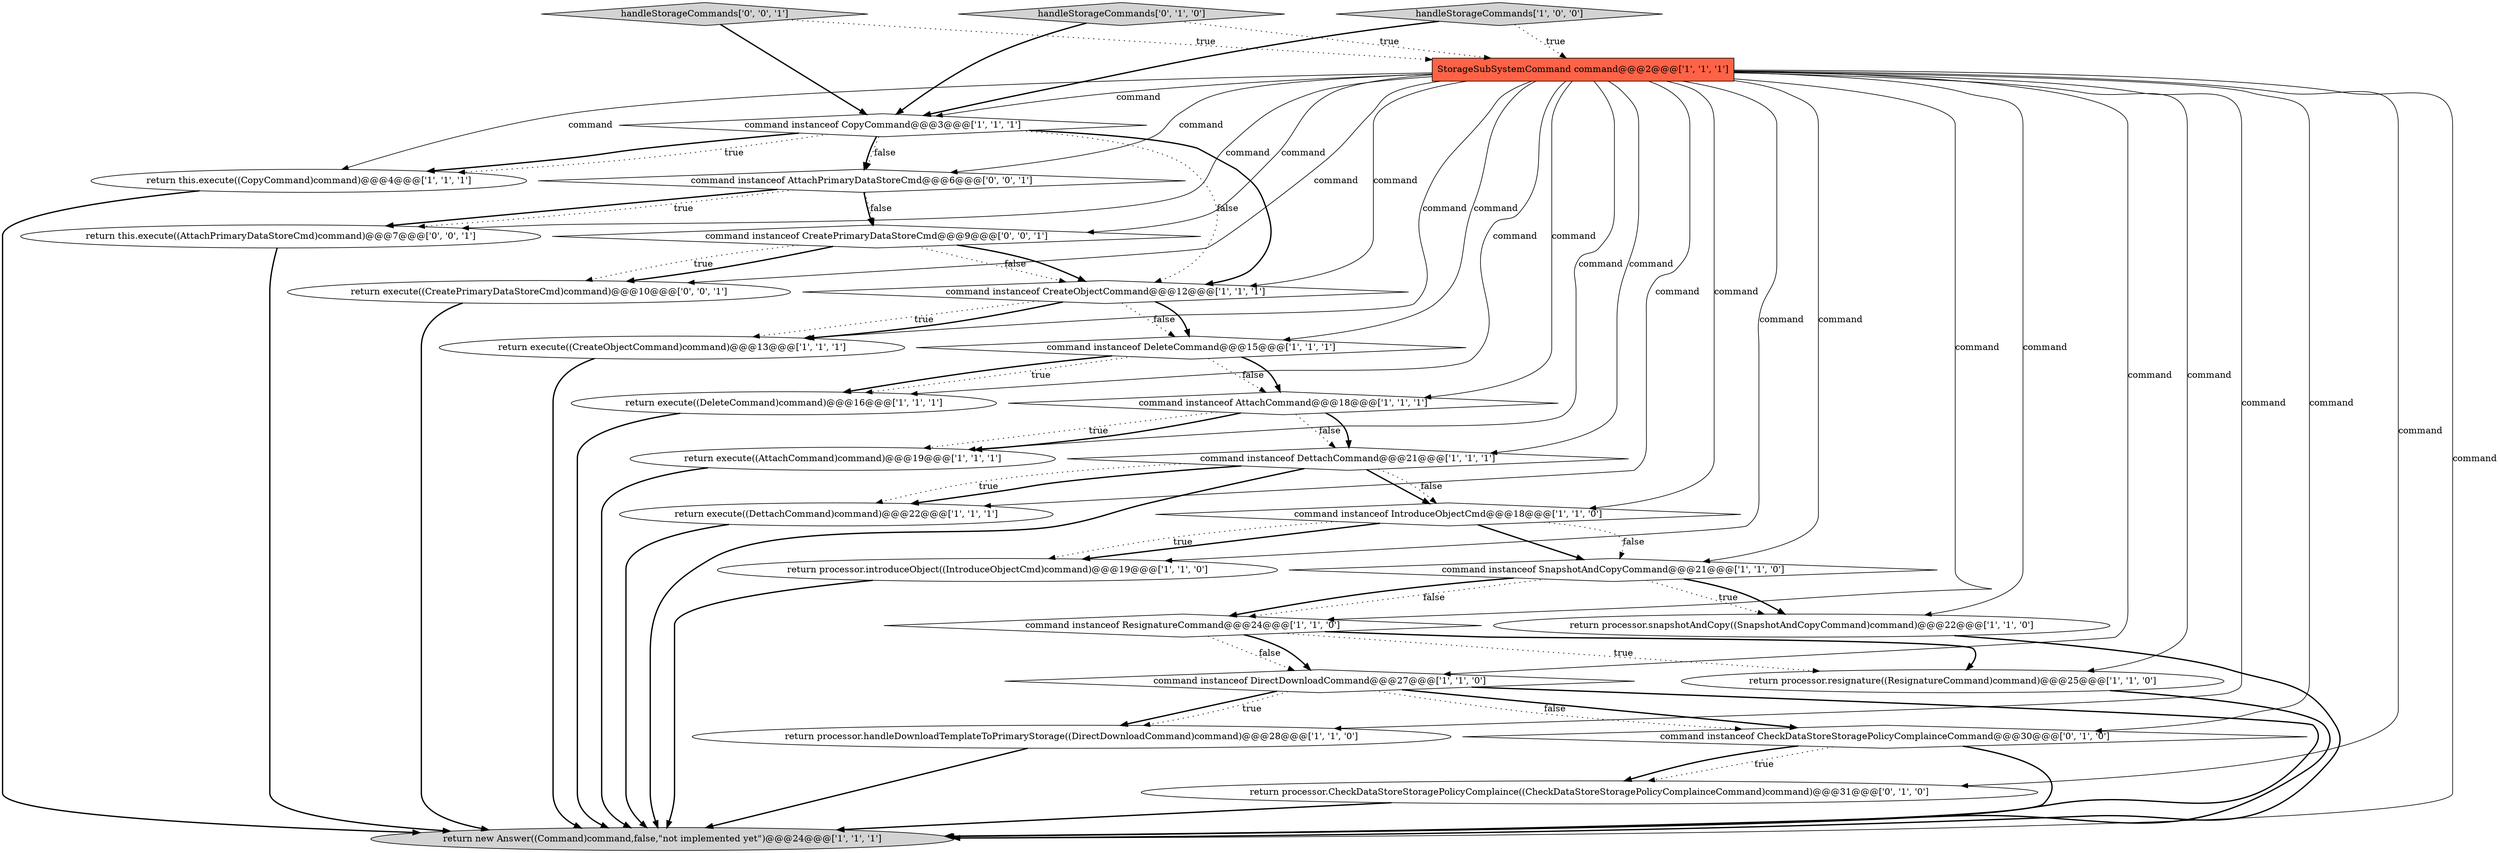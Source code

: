 digraph {
16 [style = filled, label = "return execute((CreateObjectCommand)command)@@@13@@@['1', '1', '1']", fillcolor = white, shape = ellipse image = "AAA0AAABBB1BBB"];
17 [style = filled, label = "command instanceof IntroduceObjectCmd@@@18@@@['1', '1', '0']", fillcolor = white, shape = diamond image = "AAA0AAABBB1BBB"];
28 [style = filled, label = "handleStorageCommands['0', '0', '1']", fillcolor = lightgray, shape = diamond image = "AAA0AAABBB3BBB"];
19 [style = filled, label = "return execute((DettachCommand)command)@@@22@@@['1', '1', '1']", fillcolor = white, shape = ellipse image = "AAA0AAABBB1BBB"];
0 [style = filled, label = "command instanceof CreateObjectCommand@@@12@@@['1', '1', '1']", fillcolor = white, shape = diamond image = "AAA0AAABBB1BBB"];
10 [style = filled, label = "command instanceof SnapshotAndCopyCommand@@@21@@@['1', '1', '0']", fillcolor = white, shape = diamond image = "AAA0AAABBB1BBB"];
27 [style = filled, label = "command instanceof AttachPrimaryDataStoreCmd@@@6@@@['0', '0', '1']", fillcolor = white, shape = diamond image = "AAA0AAABBB3BBB"];
4 [style = filled, label = "command instanceof DirectDownloadCommand@@@27@@@['1', '1', '0']", fillcolor = white, shape = diamond image = "AAA0AAABBB1BBB"];
6 [style = filled, label = "return processor.introduceObject((IntroduceObjectCmd)command)@@@19@@@['1', '1', '0']", fillcolor = white, shape = ellipse image = "AAA0AAABBB1BBB"];
23 [style = filled, label = "handleStorageCommands['0', '1', '0']", fillcolor = lightgray, shape = diamond image = "AAA0AAABBB2BBB"];
25 [style = filled, label = "return execute((CreatePrimaryDataStoreCmd)command)@@@10@@@['0', '0', '1']", fillcolor = white, shape = ellipse image = "AAA0AAABBB3BBB"];
26 [style = filled, label = "return this.execute((AttachPrimaryDataStoreCmd)command)@@@7@@@['0', '0', '1']", fillcolor = white, shape = ellipse image = "AAA0AAABBB3BBB"];
15 [style = filled, label = "StorageSubSystemCommand command@@@2@@@['1', '1', '1']", fillcolor = tomato, shape = box image = "AAA0AAABBB1BBB"];
3 [style = filled, label = "return processor.handleDownloadTemplateToPrimaryStorage((DirectDownloadCommand)command)@@@28@@@['1', '1', '0']", fillcolor = white, shape = ellipse image = "AAA0AAABBB1BBB"];
20 [style = filled, label = "command instanceof CopyCommand@@@3@@@['1', '1', '1']", fillcolor = white, shape = diamond image = "AAA0AAABBB1BBB"];
9 [style = filled, label = "command instanceof DettachCommand@@@21@@@['1', '1', '1']", fillcolor = white, shape = diamond image = "AAA0AAABBB1BBB"];
11 [style = filled, label = "return execute((AttachCommand)command)@@@19@@@['1', '1', '1']", fillcolor = white, shape = ellipse image = "AAA0AAABBB1BBB"];
5 [style = filled, label = "command instanceof AttachCommand@@@18@@@['1', '1', '1']", fillcolor = white, shape = diamond image = "AAA0AAABBB1BBB"];
22 [style = filled, label = "command instanceof CheckDataStoreStoragePolicyComplainceCommand@@@30@@@['0', '1', '0']", fillcolor = white, shape = diamond image = "AAA1AAABBB2BBB"];
1 [style = filled, label = "command instanceof ResignatureCommand@@@24@@@['1', '1', '0']", fillcolor = white, shape = diamond image = "AAA0AAABBB1BBB"];
8 [style = filled, label = "return processor.resignature((ResignatureCommand)command)@@@25@@@['1', '1', '0']", fillcolor = white, shape = ellipse image = "AAA0AAABBB1BBB"];
2 [style = filled, label = "return execute((DeleteCommand)command)@@@16@@@['1', '1', '1']", fillcolor = white, shape = ellipse image = "AAA0AAABBB1BBB"];
14 [style = filled, label = "handleStorageCommands['1', '0', '0']", fillcolor = lightgray, shape = diamond image = "AAA0AAABBB1BBB"];
21 [style = filled, label = "return processor.CheckDataStoreStoragePolicyComplaince((CheckDataStoreStoragePolicyComplainceCommand)command)@@@31@@@['0', '1', '0']", fillcolor = white, shape = ellipse image = "AAA1AAABBB2BBB"];
12 [style = filled, label = "return new Answer((Command)command,false,\"not implemented yet\")@@@24@@@['1', '1', '1']", fillcolor = lightgray, shape = ellipse image = "AAA0AAABBB1BBB"];
7 [style = filled, label = "command instanceof DeleteCommand@@@15@@@['1', '1', '1']", fillcolor = white, shape = diamond image = "AAA0AAABBB1BBB"];
18 [style = filled, label = "return this.execute((CopyCommand)command)@@@4@@@['1', '1', '1']", fillcolor = white, shape = ellipse image = "AAA0AAABBB1BBB"];
24 [style = filled, label = "command instanceof CreatePrimaryDataStoreCmd@@@9@@@['0', '0', '1']", fillcolor = white, shape = diamond image = "AAA0AAABBB3BBB"];
13 [style = filled, label = "return processor.snapshotAndCopy((SnapshotAndCopyCommand)command)@@@22@@@['1', '1', '0']", fillcolor = white, shape = ellipse image = "AAA0AAABBB1BBB"];
20->27 [style = bold, label=""];
24->0 [style = dotted, label="false"];
15->26 [style = solid, label="command"];
11->12 [style = bold, label=""];
15->13 [style = solid, label="command"];
15->6 [style = solid, label="command"];
20->18 [style = dotted, label="true"];
4->22 [style = bold, label=""];
4->22 [style = dotted, label="false"];
25->12 [style = bold, label=""];
16->12 [style = bold, label=""];
0->7 [style = dotted, label="false"];
13->12 [style = bold, label=""];
5->9 [style = dotted, label="false"];
15->4 [style = solid, label="command"];
9->17 [style = bold, label=""];
6->12 [style = bold, label=""];
15->2 [style = solid, label="command"];
20->0 [style = bold, label=""];
4->3 [style = bold, label=""];
9->12 [style = bold, label=""];
0->16 [style = dotted, label="true"];
15->10 [style = solid, label="command"];
10->13 [style = dotted, label="true"];
5->11 [style = dotted, label="true"];
15->5 [style = solid, label="command"];
15->11 [style = solid, label="command"];
1->4 [style = dotted, label="false"];
0->7 [style = bold, label=""];
20->18 [style = bold, label=""];
1->8 [style = bold, label=""];
20->27 [style = dotted, label="false"];
15->16 [style = solid, label="command"];
24->0 [style = bold, label=""];
15->3 [style = solid, label="command"];
17->6 [style = bold, label=""];
17->10 [style = dotted, label="false"];
15->12 [style = solid, label="command"];
27->26 [style = bold, label=""];
4->12 [style = bold, label=""];
1->4 [style = bold, label=""];
10->1 [style = dotted, label="false"];
26->12 [style = bold, label=""];
7->5 [style = dotted, label="false"];
15->20 [style = solid, label="command"];
24->25 [style = dotted, label="true"];
22->21 [style = bold, label=""];
24->25 [style = bold, label=""];
9->19 [style = dotted, label="true"];
9->17 [style = dotted, label="false"];
15->7 [style = solid, label="command"];
7->2 [style = bold, label=""];
7->2 [style = dotted, label="true"];
9->19 [style = bold, label=""];
15->27 [style = solid, label="command"];
4->3 [style = dotted, label="true"];
28->20 [style = bold, label=""];
15->24 [style = solid, label="command"];
23->15 [style = dotted, label="true"];
27->26 [style = dotted, label="true"];
27->24 [style = dotted, label="false"];
15->22 [style = solid, label="command"];
10->1 [style = bold, label=""];
10->13 [style = bold, label=""];
3->12 [style = bold, label=""];
23->20 [style = bold, label=""];
15->17 [style = solid, label="command"];
7->5 [style = bold, label=""];
15->9 [style = solid, label="command"];
22->12 [style = bold, label=""];
20->0 [style = dotted, label="false"];
15->0 [style = solid, label="command"];
22->21 [style = dotted, label="true"];
1->8 [style = dotted, label="true"];
8->12 [style = bold, label=""];
15->19 [style = solid, label="command"];
15->18 [style = solid, label="command"];
5->9 [style = bold, label=""];
21->12 [style = bold, label=""];
15->8 [style = solid, label="command"];
27->24 [style = bold, label=""];
14->15 [style = dotted, label="true"];
5->11 [style = bold, label=""];
15->25 [style = solid, label="command"];
17->6 [style = dotted, label="true"];
28->15 [style = dotted, label="true"];
18->12 [style = bold, label=""];
15->1 [style = solid, label="command"];
15->21 [style = solid, label="command"];
19->12 [style = bold, label=""];
17->10 [style = bold, label=""];
14->20 [style = bold, label=""];
2->12 [style = bold, label=""];
0->16 [style = bold, label=""];
}
